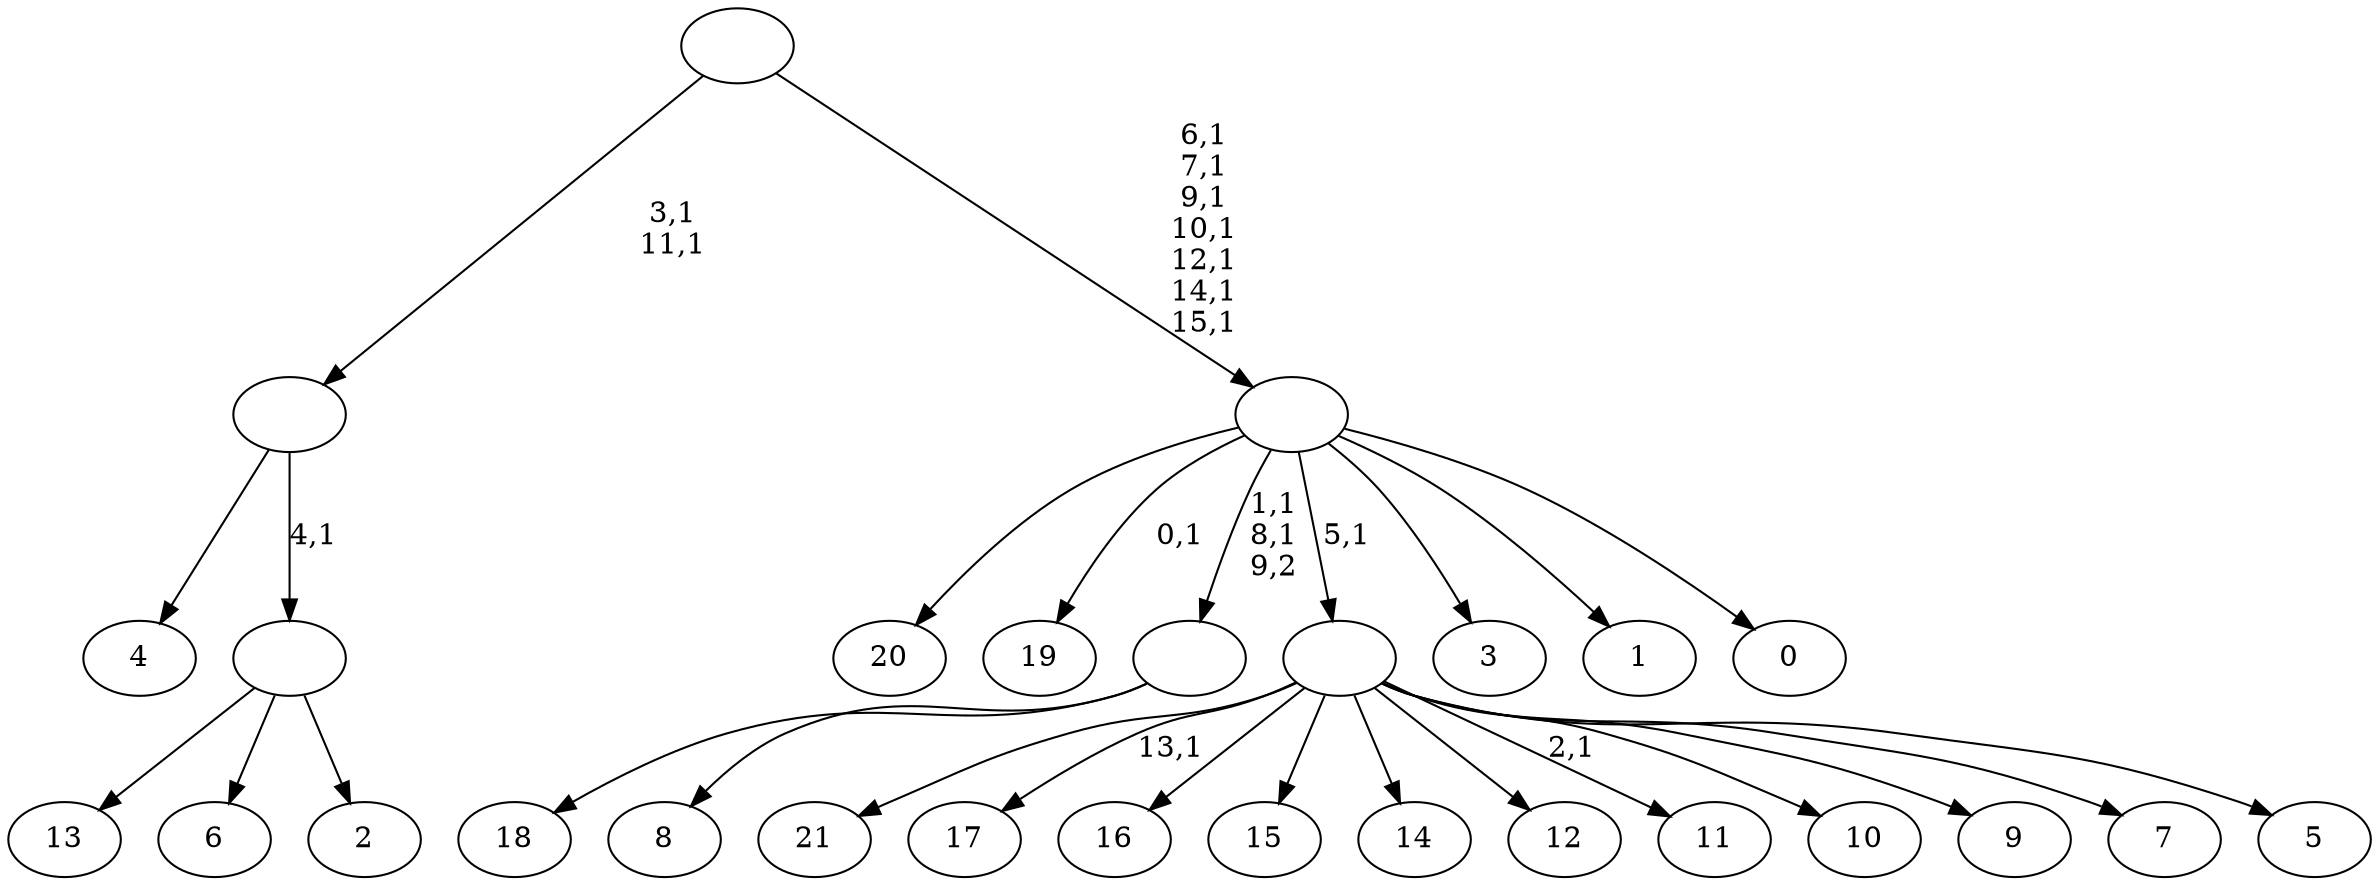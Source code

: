 digraph T {
	38 [label="21"]
	37 [label="20"]
	36 [label="19"]
	34 [label="18"]
	33 [label="17"]
	31 [label="16"]
	30 [label="15"]
	29 [label="14"]
	28 [label="13"]
	27 [label="12"]
	26 [label="11"]
	24 [label="10"]
	23 [label="9"]
	22 [label="8"]
	21 [label=""]
	19 [label="7"]
	18 [label="6"]
	17 [label="5"]
	16 [label=""]
	15 [label="4"]
	14 [label="3"]
	13 [label="2"]
	12 [label=""]
	11 [label=""]
	9 [label="1"]
	8 [label="0"]
	7 [label=""]
	0 [label=""]
	21 -> 34 [label=""]
	21 -> 22 [label=""]
	16 -> 26 [label="2,1"]
	16 -> 33 [label="13,1"]
	16 -> 38 [label=""]
	16 -> 31 [label=""]
	16 -> 30 [label=""]
	16 -> 29 [label=""]
	16 -> 27 [label=""]
	16 -> 24 [label=""]
	16 -> 23 [label=""]
	16 -> 19 [label=""]
	16 -> 17 [label=""]
	12 -> 28 [label=""]
	12 -> 18 [label=""]
	12 -> 13 [label=""]
	11 -> 15 [label=""]
	11 -> 12 [label="4,1"]
	7 -> 21 [label="1,1\n8,1\n9,2"]
	7 -> 36 [label="0,1"]
	7 -> 37 [label=""]
	7 -> 16 [label="5,1"]
	7 -> 14 [label=""]
	7 -> 9 [label=""]
	7 -> 8 [label=""]
	0 -> 7 [label="6,1\n7,1\n9,1\n10,1\n12,1\n14,1\n15,1"]
	0 -> 11 [label="3,1\n11,1"]
}

